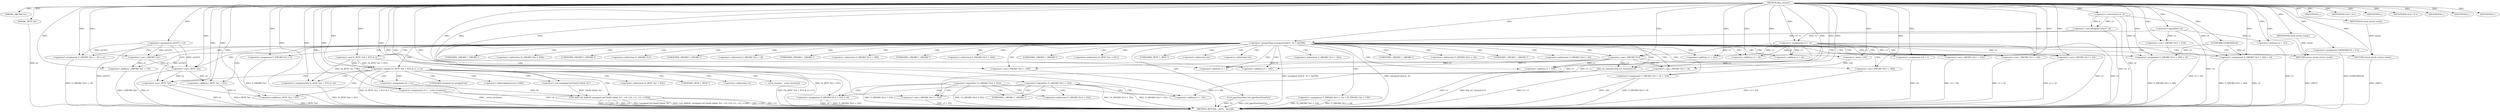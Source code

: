 digraph tftp_connect {  
"1000113" [label = "(METHOD,tftp_connect)" ]
"1000299" [label = "(METHOD_RETURN,__int64 __fastcall)" ]
"1000114" [label = "(PARAM,_QWORD *a1)" ]
"1000115" [label = "(PARAM,_BYTE *a2)" ]
"1000129" [label = "(<operator>.assignment,a1[167] = v2)" ]
"1000135" [label = "(<operator>.logicalNot,!v2)" ]
"1000137" [label = "(IDENTIFIER,L,)" ]
"1000138" [label = "(<operator>.assignment,v3 = v2)" ]
"1000142" [label = "(IDENTIFIER,v4,if ( v4 ))" ]
"1000144" [label = "(IDENTIFIER,L,)" ]
"1000146" [label = "(<operator>.greaterThan,(unsigned int)(v4 - 8) > 0xFFB0)" ]
"1000147" [label = "(<operator>.cast,(unsigned int)(v4 - 8))" ]
"1000149" [label = "(<operator>.subtraction,v4 - 8)" ]
"1000153" [label = "(RETURN,return result;,return result;)" ]
"1000154" [label = "(IDENTIFIER,result,return result;)" ]
"1000156" [label = "(<operator>.logicalNot,!*(_QWORD *)(v3 + 352))" ]
"1000158" [label = "(<operator>.cast,(_QWORD *)(v3 + 352))" ]
"1000160" [label = "(<operator>.addition,v3 + 352)" ]
"1000165" [label = "(<operator>.assignment,*(_QWORD *)(v3 + 352) = v6)" ]
"1000167" [label = "(<operator>.cast,(_QWORD *)(v3 + 352))" ]
"1000169" [label = "(<operator>.addition,v3 + 352)" ]
"1000174" [label = "(IDENTIFIER,v6,if ( v6 ))" ]
"1000176" [label = "(IDENTIFIER,L,)" ]
"1000179" [label = "(<operator>.assignment,LODWORD(v4) = 512)" ]
"1000180" [label = "(LODWORD,LODWORD(v4))" ]
"1000184" [label = "(<operator>.logicalNot,!*(_QWORD *)(v2 + 352))" ]
"1000186" [label = "(<operator>.cast,(_QWORD *)(v2 + 352))" ]
"1000188" [label = "(<operator>.addition,v2 + 352)" ]
"1000194" [label = "(<operator>.assignment,*(_QWORD *)(v3 + 16) = a1)" ]
"1000196" [label = "(<operator>.cast,(_QWORD *)(v3 + 16))" ]
"1000198" [label = "(<operator>.addition,v3 + 16)" ]
"1000202" [label = "(<operator>.assignment,*(_DWORD *)(v3 + 24) = *((_DWORD *)a1 + 156))" ]
"1000204" [label = "(<operator>.cast,(_DWORD *)(v3 + 24))" ]
"1000206" [label = "(<operator>.addition,v3 + 24)" ]
"1000210" [label = "(<operator>.addition,(_DWORD *)a1 + 156)" ]
"1000211" [label = "(<operator>.cast,(_DWORD *)a1)" ]
"1000215" [label = "(<operator>.assignment,*(_DWORD *)v3 = 0)" ]
"1000217" [label = "(<operator>.cast,(_DWORD *)v3)" ]
"1000221" [label = "(<operator>.assignment,*(_DWORD *)(v3 + 8) = -100)" ]
"1000223" [label = "(<operator>.cast,(_DWORD *)(v3 + 8))" ]
"1000225" [label = "(<operator>.addition,v3 + 8)" ]
"1000228" [label = "(<operator>.minus,-100)" ]
"1000230" [label = "(<operator>.assignment,*(_DWORD *)(v3 + 340) = v4)" ]
"1000232" [label = "(<operator>.cast,(_DWORD *)(v3 + 340))" ]
"1000234" [label = "(<operator>.addition,v3 + 340)" ]
"1000238" [label = "(<operator>.assignment,*(_DWORD *)(v3 + 344) = v4)" ]
"1000240" [label = "(<operator>.cast,(_DWORD *)(v3 + 344))" ]
"1000242" [label = "(<operator>.addition,v3 + 344)" ]
"1000246" [label = "(tftp_set_timeouts,tftp_set_timeouts(v3))" ]
"1000249" [label = "(<operator>.equals,(*((_BYTE *)a1 + 951) & 2) == 0)" ]
"1000250" [label = "(<operator>.and,*((_BYTE *)a1 + 951) & 2)" ]
"1000252" [label = "(<operator>.addition,(_BYTE *)a1 + 951)" ]
"1000253" [label = "(<operator>.cast,(_BYTE *)a1)" ]
"1000261" [label = "(<operator>.assignment,v8 = *a1)" ]
"1000265" [label = "(<operator>.assignment,v9 = __errno_location())" ]
"1000268" [label = "(Curl_failf,Curl_failf(v8, (unsigned int)\"bind() failed; %s\", v10, v10, v11, v12, v13[0]))" ]
"1000270" [label = "(<operator>.cast,(unsigned int)\"bind() failed; %s\")" ]
"1000280" [label = "(IDENTIFIER,L,)" ]
"1000281" [label = "(<operators>.assignmentOr,*((_BYTE *)a1 + 951) |= 2u)" ]
"1000283" [label = "(<operator>.addition,(_BYTE *)a1 + 951)" ]
"1000284" [label = "(<operator>.cast,(_BYTE *)a1)" ]
"1000289" [label = "(Curl_pgrsStartNow,Curl_pgrsStartNow(*a1))" ]
"1000292" [label = "(<operator>.assignment,*a2 = 1)" ]
"1000296" [label = "(IDENTIFIER,L,)" ]
"1000297" [label = "(RETURN,return result;,return result;)" ]
"1000298" [label = "(IDENTIFIER,result,return result;)" ]
"1000157" [label = "(<operator>.indirection,*(_QWORD *)(v3 + 352))" ]
"1000159" [label = "(UNKNOWN,_QWORD *,_QWORD *)" ]
"1000166" [label = "(<operator>.indirection,*(_QWORD *)(v3 + 352))" ]
"1000168" [label = "(UNKNOWN,_QWORD *,_QWORD *)" ]
"1000195" [label = "(<operator>.indirection,*(_QWORD *)(v3 + 16))" ]
"1000197" [label = "(UNKNOWN,_QWORD *,_QWORD *)" ]
"1000203" [label = "(<operator>.indirection,*(_DWORD *)(v3 + 24))" ]
"1000205" [label = "(UNKNOWN,_DWORD *,_DWORD *)" ]
"1000209" [label = "(<operator>.indirection,*((_DWORD *)a1 + 156))" ]
"1000212" [label = "(UNKNOWN,_DWORD *,_DWORD *)" ]
"1000216" [label = "(<operator>.indirection,*(_DWORD *)v3)" ]
"1000218" [label = "(UNKNOWN,_DWORD *,_DWORD *)" ]
"1000222" [label = "(<operator>.indirection,*(_DWORD *)(v3 + 8))" ]
"1000224" [label = "(UNKNOWN,_DWORD *,_DWORD *)" ]
"1000231" [label = "(<operator>.indirection,*(_DWORD *)(v3 + 340))" ]
"1000233" [label = "(UNKNOWN,_DWORD *,_DWORD *)" ]
"1000239" [label = "(<operator>.indirection,*(_DWORD *)(v3 + 344))" ]
"1000241" [label = "(UNKNOWN,_DWORD *,_DWORD *)" ]
"1000251" [label = "(<operator>.indirection,*((_BYTE *)a1 + 951))" ]
"1000254" [label = "(UNKNOWN,_BYTE *,_BYTE *)" ]
"1000263" [label = "(<operator>.indirection,*a1)" ]
"1000267" [label = "(__errno_location,__errno_location())" ]
"1000271" [label = "(UNKNOWN,unsigned int,unsigned int)" ]
"1000277" [label = "(<operator>.indirectIndexAccess,v13[0])" ]
"1000282" [label = "(<operator>.indirection,*((_BYTE *)a1 + 951))" ]
"1000285" [label = "(UNKNOWN,_BYTE *,_BYTE *)" ]
"1000290" [label = "(<operator>.indirection,*a1)" ]
"1000293" [label = "(<operator>.indirection,*a2)" ]
  "1000268" -> "1000299"  [ label = "DDG: v8"] 
  "1000138" -> "1000299"  [ label = "DDG: v2"] 
  "1000250" -> "1000299"  [ label = "DDG: *((_BYTE *)a1 + 951)"] 
  "1000289" -> "1000299"  [ label = "DDG: Curl_pgrsStartNow(*a1)"] 
  "1000265" -> "1000299"  [ label = "DDG: __errno_location()"] 
  "1000202" -> "1000299"  [ label = "DDG: *(_DWORD *)(v3 + 24)"] 
  "1000138" -> "1000299"  [ label = "DDG: v3"] 
  "1000188" -> "1000299"  [ label = "DDG: v2"] 
  "1000238" -> "1000299"  [ label = "DDG: *(_DWORD *)(v3 + 344)"] 
  "1000165" -> "1000299"  [ label = "DDG: *(_QWORD *)(v3 + 352)"] 
  "1000184" -> "1000299"  [ label = "DDG: !*(_QWORD *)(v2 + 352)"] 
  "1000210" -> "1000299"  [ label = "DDG: (_DWORD *)a1"] 
  "1000246" -> "1000299"  [ label = "DDG: tftp_set_timeouts(v3)"] 
  "1000156" -> "1000299"  [ label = "DDG: *(_QWORD *)(v3 + 352)"] 
  "1000289" -> "1000299"  [ label = "DDG: *a1"] 
  "1000232" -> "1000299"  [ label = "DDG: v3 + 340"] 
  "1000268" -> "1000299"  [ label = "DDG: v10"] 
  "1000129" -> "1000299"  [ label = "DDG: a1[167]"] 
  "1000268" -> "1000299"  [ label = "DDG: (unsigned int)\"bind() failed; %s\""] 
  "1000265" -> "1000299"  [ label = "DDG: v9"] 
  "1000249" -> "1000299"  [ label = "DDG: *((_BYTE *)a1 + 951) & 2"] 
  "1000268" -> "1000299"  [ label = "DDG: Curl_failf(v8, (unsigned int)\"bind() failed; %s\", v10, v10, v11, v12, v13[0])"] 
  "1000149" -> "1000299"  [ label = "DDG: v4"] 
  "1000147" -> "1000299"  [ label = "DDG: v4 - 8"] 
  "1000179" -> "1000299"  [ label = "DDG: LODWORD(v4)"] 
  "1000146" -> "1000299"  [ label = "DDG: (unsigned int)(v4 - 8)"] 
  "1000252" -> "1000299"  [ label = "DDG: (_BYTE *)a1"] 
  "1000281" -> "1000299"  [ label = "DDG: *((_BYTE *)a1 + 951)"] 
  "1000246" -> "1000299"  [ label = "DDG: v3"] 
  "1000268" -> "1000299"  [ label = "DDG: v13[0]"] 
  "1000115" -> "1000299"  [ label = "DDG: a2"] 
  "1000292" -> "1000299"  [ label = "DDG: *a2"] 
  "1000253" -> "1000299"  [ label = "DDG: a1"] 
  "1000184" -> "1000299"  [ label = "DDG: *(_QWORD *)(v2 + 352)"] 
  "1000221" -> "1000299"  [ label = "DDG: *(_DWORD *)(v3 + 8)"] 
  "1000268" -> "1000299"  [ label = "DDG: v11"] 
  "1000249" -> "1000299"  [ label = "DDG: (*((_BYTE *)a1 + 951) & 2) == 0"] 
  "1000284" -> "1000299"  [ label = "DDG: a1"] 
  "1000223" -> "1000299"  [ label = "DDG: v3 + 8"] 
  "1000230" -> "1000299"  [ label = "DDG: *(_DWORD *)(v3 + 340)"] 
  "1000196" -> "1000299"  [ label = "DDG: v3 + 16"] 
  "1000202" -> "1000299"  [ label = "DDG: *((_DWORD *)a1 + 156)"] 
  "1000186" -> "1000299"  [ label = "DDG: v2 + 352"] 
  "1000135" -> "1000299"  [ label = "DDG: !v2"] 
  "1000156" -> "1000299"  [ label = "DDG: !*(_QWORD *)(v3 + 352)"] 
  "1000204" -> "1000299"  [ label = "DDG: v3 + 24"] 
  "1000221" -> "1000299"  [ label = "DDG: -100"] 
  "1000240" -> "1000299"  [ label = "DDG: v3 + 344"] 
  "1000167" -> "1000299"  [ label = "DDG: v3 + 352"] 
  "1000215" -> "1000299"  [ label = "DDG: *(_DWORD *)v3"] 
  "1000283" -> "1000299"  [ label = "DDG: (_BYTE *)a1"] 
  "1000158" -> "1000299"  [ label = "DDG: v3 + 352"] 
  "1000194" -> "1000299"  [ label = "DDG: *(_QWORD *)(v3 + 16)"] 
  "1000268" -> "1000299"  [ label = "DDG: v12"] 
  "1000165" -> "1000299"  [ label = "DDG: v6"] 
  "1000146" -> "1000299"  [ label = "DDG: (unsigned int)(v4 - 8) > 0xFFB0"] 
  "1000238" -> "1000299"  [ label = "DDG: v4"] 
  "1000297" -> "1000299"  [ label = "DDG: <RET>"] 
  "1000153" -> "1000299"  [ label = "DDG: <RET>"] 
  "1000113" -> "1000114"  [ label = "DDG: "] 
  "1000113" -> "1000115"  [ label = "DDG: "] 
  "1000113" -> "1000129"  [ label = "DDG: "] 
  "1000113" -> "1000135"  [ label = "DDG: "] 
  "1000113" -> "1000137"  [ label = "DDG: "] 
  "1000135" -> "1000138"  [ label = "DDG: v2"] 
  "1000113" -> "1000138"  [ label = "DDG: "] 
  "1000113" -> "1000142"  [ label = "DDG: "] 
  "1000113" -> "1000144"  [ label = "DDG: "] 
  "1000147" -> "1000146"  [ label = "DDG: v4 - 8"] 
  "1000149" -> "1000147"  [ label = "DDG: v4"] 
  "1000149" -> "1000147"  [ label = "DDG: 8"] 
  "1000113" -> "1000149"  [ label = "DDG: "] 
  "1000113" -> "1000146"  [ label = "DDG: "] 
  "1000154" -> "1000153"  [ label = "DDG: result"] 
  "1000113" -> "1000153"  [ label = "DDG: "] 
  "1000113" -> "1000154"  [ label = "DDG: "] 
  "1000138" -> "1000158"  [ label = "DDG: v3"] 
  "1000113" -> "1000158"  [ label = "DDG: "] 
  "1000138" -> "1000160"  [ label = "DDG: v3"] 
  "1000113" -> "1000160"  [ label = "DDG: "] 
  "1000113" -> "1000165"  [ label = "DDG: "] 
  "1000138" -> "1000167"  [ label = "DDG: v3"] 
  "1000113" -> "1000167"  [ label = "DDG: "] 
  "1000138" -> "1000169"  [ label = "DDG: v3"] 
  "1000113" -> "1000169"  [ label = "DDG: "] 
  "1000113" -> "1000174"  [ label = "DDG: "] 
  "1000113" -> "1000176"  [ label = "DDG: "] 
  "1000113" -> "1000179"  [ label = "DDG: "] 
  "1000113" -> "1000180"  [ label = "DDG: "] 
  "1000113" -> "1000186"  [ label = "DDG: "] 
  "1000135" -> "1000186"  [ label = "DDG: v2"] 
  "1000113" -> "1000188"  [ label = "DDG: "] 
  "1000135" -> "1000188"  [ label = "DDG: v2"] 
  "1000129" -> "1000194"  [ label = "DDG: a1[167]"] 
  "1000113" -> "1000194"  [ label = "DDG: "] 
  "1000138" -> "1000196"  [ label = "DDG: v3"] 
  "1000113" -> "1000196"  [ label = "DDG: "] 
  "1000138" -> "1000198"  [ label = "DDG: v3"] 
  "1000113" -> "1000198"  [ label = "DDG: "] 
  "1000113" -> "1000204"  [ label = "DDG: "] 
  "1000138" -> "1000204"  [ label = "DDG: v3"] 
  "1000113" -> "1000206"  [ label = "DDG: "] 
  "1000138" -> "1000206"  [ label = "DDG: v3"] 
  "1000211" -> "1000210"  [ label = "DDG: a1"] 
  "1000129" -> "1000211"  [ label = "DDG: a1[167]"] 
  "1000113" -> "1000211"  [ label = "DDG: "] 
  "1000113" -> "1000210"  [ label = "DDG: "] 
  "1000113" -> "1000215"  [ label = "DDG: "] 
  "1000113" -> "1000217"  [ label = "DDG: "] 
  "1000138" -> "1000217"  [ label = "DDG: v3"] 
  "1000228" -> "1000221"  [ label = "DDG: 100"] 
  "1000217" -> "1000223"  [ label = "DDG: v3"] 
  "1000113" -> "1000223"  [ label = "DDG: "] 
  "1000217" -> "1000225"  [ label = "DDG: v3"] 
  "1000113" -> "1000225"  [ label = "DDG: "] 
  "1000113" -> "1000228"  [ label = "DDG: "] 
  "1000180" -> "1000230"  [ label = "DDG: v4"] 
  "1000149" -> "1000230"  [ label = "DDG: v4"] 
  "1000113" -> "1000230"  [ label = "DDG: "] 
  "1000113" -> "1000232"  [ label = "DDG: "] 
  "1000217" -> "1000232"  [ label = "DDG: v3"] 
  "1000113" -> "1000234"  [ label = "DDG: "] 
  "1000217" -> "1000234"  [ label = "DDG: v3"] 
  "1000113" -> "1000238"  [ label = "DDG: "] 
  "1000180" -> "1000238"  [ label = "DDG: v4"] 
  "1000149" -> "1000238"  [ label = "DDG: v4"] 
  "1000113" -> "1000240"  [ label = "DDG: "] 
  "1000217" -> "1000240"  [ label = "DDG: v3"] 
  "1000113" -> "1000242"  [ label = "DDG: "] 
  "1000217" -> "1000242"  [ label = "DDG: v3"] 
  "1000113" -> "1000246"  [ label = "DDG: "] 
  "1000217" -> "1000246"  [ label = "DDG: v3"] 
  "1000250" -> "1000249"  [ label = "DDG: *((_BYTE *)a1 + 951)"] 
  "1000250" -> "1000249"  [ label = "DDG: 2"] 
  "1000253" -> "1000252"  [ label = "DDG: a1"] 
  "1000211" -> "1000253"  [ label = "DDG: a1"] 
  "1000129" -> "1000253"  [ label = "DDG: a1[167]"] 
  "1000113" -> "1000253"  [ label = "DDG: "] 
  "1000113" -> "1000252"  [ label = "DDG: "] 
  "1000113" -> "1000250"  [ label = "DDG: "] 
  "1000113" -> "1000249"  [ label = "DDG: "] 
  "1000113" -> "1000261"  [ label = "DDG: "] 
  "1000113" -> "1000265"  [ label = "DDG: "] 
  "1000261" -> "1000268"  [ label = "DDG: v8"] 
  "1000113" -> "1000268"  [ label = "DDG: "] 
  "1000270" -> "1000268"  [ label = "DDG: \"bind() failed; %s\""] 
  "1000113" -> "1000270"  [ label = "DDG: "] 
  "1000113" -> "1000280"  [ label = "DDG: "] 
  "1000113" -> "1000281"  [ label = "DDG: "] 
  "1000250" -> "1000281"  [ label = "DDG: *((_BYTE *)a1 + 951)"] 
  "1000284" -> "1000283"  [ label = "DDG: a1"] 
  "1000129" -> "1000284"  [ label = "DDG: a1[167]"] 
  "1000253" -> "1000284"  [ label = "DDG: a1"] 
  "1000113" -> "1000284"  [ label = "DDG: "] 
  "1000113" -> "1000283"  [ label = "DDG: "] 
  "1000113" -> "1000292"  [ label = "DDG: "] 
  "1000113" -> "1000296"  [ label = "DDG: "] 
  "1000298" -> "1000297"  [ label = "DDG: result"] 
  "1000113" -> "1000297"  [ label = "DDG: "] 
  "1000113" -> "1000298"  [ label = "DDG: "] 
  "1000146" -> "1000206"  [ label = "CDG: "] 
  "1000146" -> "1000205"  [ label = "CDG: "] 
  "1000146" -> "1000204"  [ label = "CDG: "] 
  "1000146" -> "1000203"  [ label = "CDG: "] 
  "1000146" -> "1000202"  [ label = "CDG: "] 
  "1000146" -> "1000198"  [ label = "CDG: "] 
  "1000146" -> "1000197"  [ label = "CDG: "] 
  "1000146" -> "1000196"  [ label = "CDG: "] 
  "1000146" -> "1000195"  [ label = "CDG: "] 
  "1000146" -> "1000194"  [ label = "CDG: "] 
  "1000146" -> "1000224"  [ label = "CDG: "] 
  "1000146" -> "1000223"  [ label = "CDG: "] 
  "1000146" -> "1000222"  [ label = "CDG: "] 
  "1000146" -> "1000221"  [ label = "CDG: "] 
  "1000146" -> "1000218"  [ label = "CDG: "] 
  "1000146" -> "1000217"  [ label = "CDG: "] 
  "1000146" -> "1000216"  [ label = "CDG: "] 
  "1000146" -> "1000215"  [ label = "CDG: "] 
  "1000146" -> "1000212"  [ label = "CDG: "] 
  "1000146" -> "1000211"  [ label = "CDG: "] 
  "1000146" -> "1000210"  [ label = "CDG: "] 
  "1000146" -> "1000209"  [ label = "CDG: "] 
  "1000146" -> "1000240"  [ label = "CDG: "] 
  "1000146" -> "1000239"  [ label = "CDG: "] 
  "1000146" -> "1000238"  [ label = "CDG: "] 
  "1000146" -> "1000234"  [ label = "CDG: "] 
  "1000146" -> "1000233"  [ label = "CDG: "] 
  "1000146" -> "1000232"  [ label = "CDG: "] 
  "1000146" -> "1000231"  [ label = "CDG: "] 
  "1000146" -> "1000230"  [ label = "CDG: "] 
  "1000146" -> "1000228"  [ label = "CDG: "] 
  "1000146" -> "1000225"  [ label = "CDG: "] 
  "1000146" -> "1000254"  [ label = "CDG: "] 
  "1000146" -> "1000253"  [ label = "CDG: "] 
  "1000146" -> "1000252"  [ label = "CDG: "] 
  "1000146" -> "1000251"  [ label = "CDG: "] 
  "1000146" -> "1000250"  [ label = "CDG: "] 
  "1000146" -> "1000249"  [ label = "CDG: "] 
  "1000146" -> "1000246"  [ label = "CDG: "] 
  "1000146" -> "1000242"  [ label = "CDG: "] 
  "1000146" -> "1000241"  [ label = "CDG: "] 
  "1000146" -> "1000297"  [ label = "CDG: "] 
  "1000146" -> "1000293"  [ label = "CDG: "] 
  "1000146" -> "1000292"  [ label = "CDG: "] 
  "1000146" -> "1000290"  [ label = "CDG: "] 
  "1000146" -> "1000289"  [ label = "CDG: "] 
  "1000146" -> "1000160"  [ label = "CDG: "] 
  "1000146" -> "1000159"  [ label = "CDG: "] 
  "1000146" -> "1000158"  [ label = "CDG: "] 
  "1000146" -> "1000157"  [ label = "CDG: "] 
  "1000146" -> "1000156"  [ label = "CDG: "] 
  "1000146" -> "1000153"  [ label = "CDG: "] 
  "1000156" -> "1000169"  [ label = "CDG: "] 
  "1000156" -> "1000168"  [ label = "CDG: "] 
  "1000156" -> "1000167"  [ label = "CDG: "] 
  "1000156" -> "1000166"  [ label = "CDG: "] 
  "1000156" -> "1000165"  [ label = "CDG: "] 
  "1000184" -> "1000169"  [ label = "CDG: "] 
  "1000184" -> "1000168"  [ label = "CDG: "] 
  "1000184" -> "1000167"  [ label = "CDG: "] 
  "1000184" -> "1000166"  [ label = "CDG: "] 
  "1000184" -> "1000165"  [ label = "CDG: "] 
  "1000249" -> "1000271"  [ label = "CDG: "] 
  "1000249" -> "1000270"  [ label = "CDG: "] 
  "1000249" -> "1000268"  [ label = "CDG: "] 
  "1000249" -> "1000267"  [ label = "CDG: "] 
  "1000249" -> "1000265"  [ label = "CDG: "] 
  "1000249" -> "1000263"  [ label = "CDG: "] 
  "1000249" -> "1000261"  [ label = "CDG: "] 
  "1000249" -> "1000285"  [ label = "CDG: "] 
  "1000249" -> "1000284"  [ label = "CDG: "] 
  "1000249" -> "1000283"  [ label = "CDG: "] 
  "1000249" -> "1000282"  [ label = "CDG: "] 
  "1000249" -> "1000281"  [ label = "CDG: "] 
  "1000249" -> "1000277"  [ label = "CDG: "] 
}
